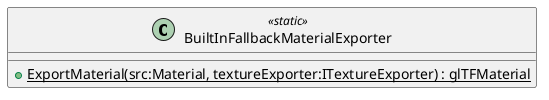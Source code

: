 @startuml
class BuiltInFallbackMaterialExporter <<static>> {
    + {static} ExportMaterial(src:Material, textureExporter:ITextureExporter) : glTFMaterial
}
@enduml
